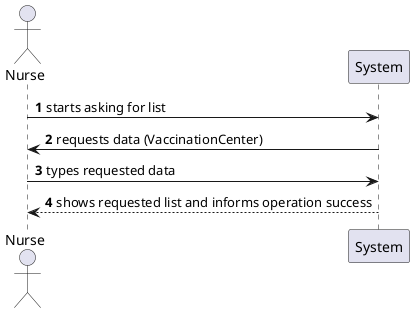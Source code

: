 @startuml
'https://plantuml.com/sequence-diagram

autonumber

actor "Nurse" as nurse
participant "System" as sys

nurse -> sys: starts asking for list
nurse <- sys: requests data (VaccinationCenter)
nurse -> sys: types requested data
nurse <-- sys: shows requested list and informs operation success

@enduml